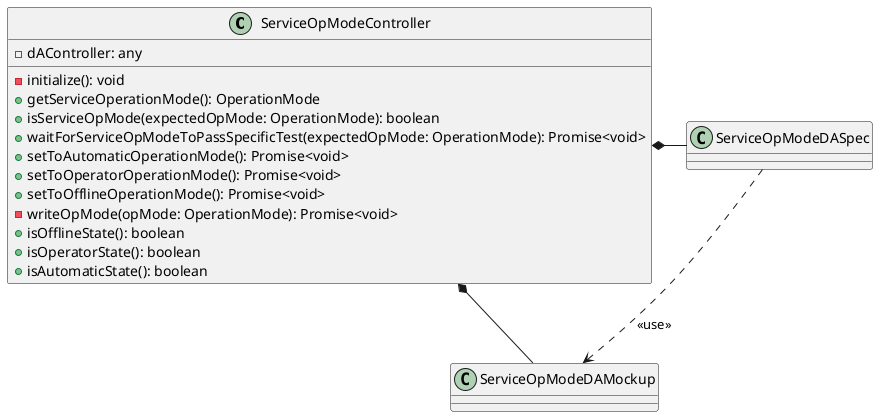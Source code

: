 /*
 * MIT License
 *
 * Copyright (c) 2021 P2O-Lab <p2o-lab@mailbox.tu-dresden.de>,
 * Chair for Process Control Systems, Technische Universität Dresden
 *
 * Permission is hereby granted, free of charge, to any person obtaining a copy
 * of this software and associated documentation files (the "Software"), to deal
 * in the Software without restriction, including without limitation the rights
 * to use, copy, modify, merge, publish, distribute, sublicense, and/or sell
 * copies of the Software, and to permit persons to whom the Software is
 * furnished to do so, subject to the following conditions:
 *
 * The above copyright notice and this permission notice shall be included in all
 * copies or substantial portions of the Software.
 *
 * THE SOFTWARE IS PROVIDED "AS IS", WITHOUT WARRANTY OF ANY KIND, EXPRESS OR
 * IMPLIED, INCLUDING BUT NOT LIMITED TO THE WARRANTIES OF MERCHANTABILITY,
 * FITNESS FOR A PARTICULAR PURPOSE AND NONINFRINGEMENT. IN NO EVENT SHALL THE
 * AUTHORS OR COPYRIGHT HOLDERS BE LIABLE FOR ANY CLAIM, DAMAGES OR OTHER
 * LIABILITY, WHETHER IN AN ACTION OF CONTRACT, TORT OR OTHERWISE, ARISING FROM,
 * OUT OF OR IN CONNECTION WITH THE SOFTWARE OR THE USE OR OTHER DEALINGS IN THE
 * SOFTWARE.
 */
 
@startuml
'https://plantuml.com/class-diagram

class ServiceOpModeController{
    - dAController: any
    - initialize(): void
    + getServiceOperationMode(): OperationMode
    + isServiceOpMode(expectedOpMode: OperationMode): boolean
    + waitForServiceOpModeToPassSpecificTest(expectedOpMode: OperationMode): Promise<void>
    + setToAutomaticOperationMode(): Promise<void>
    + setToOperatorOperationMode(): Promise<void>
    + setToOfflineOperationMode(): Promise<void>
    - writeOpMode(opMode: OperationMode): Promise<void>
    + isOfflineState(): boolean
    + isOperatorState(): boolean
    + isAutomaticState(): boolean
}

ServiceOpModeController *- ServiceOpModeDASpec
ServiceOpModeDASpec ..> ServiceOpModeDAMockup : <<use>>
ServiceOpModeController *- ServiceOpModeDAMockup

@enduml
